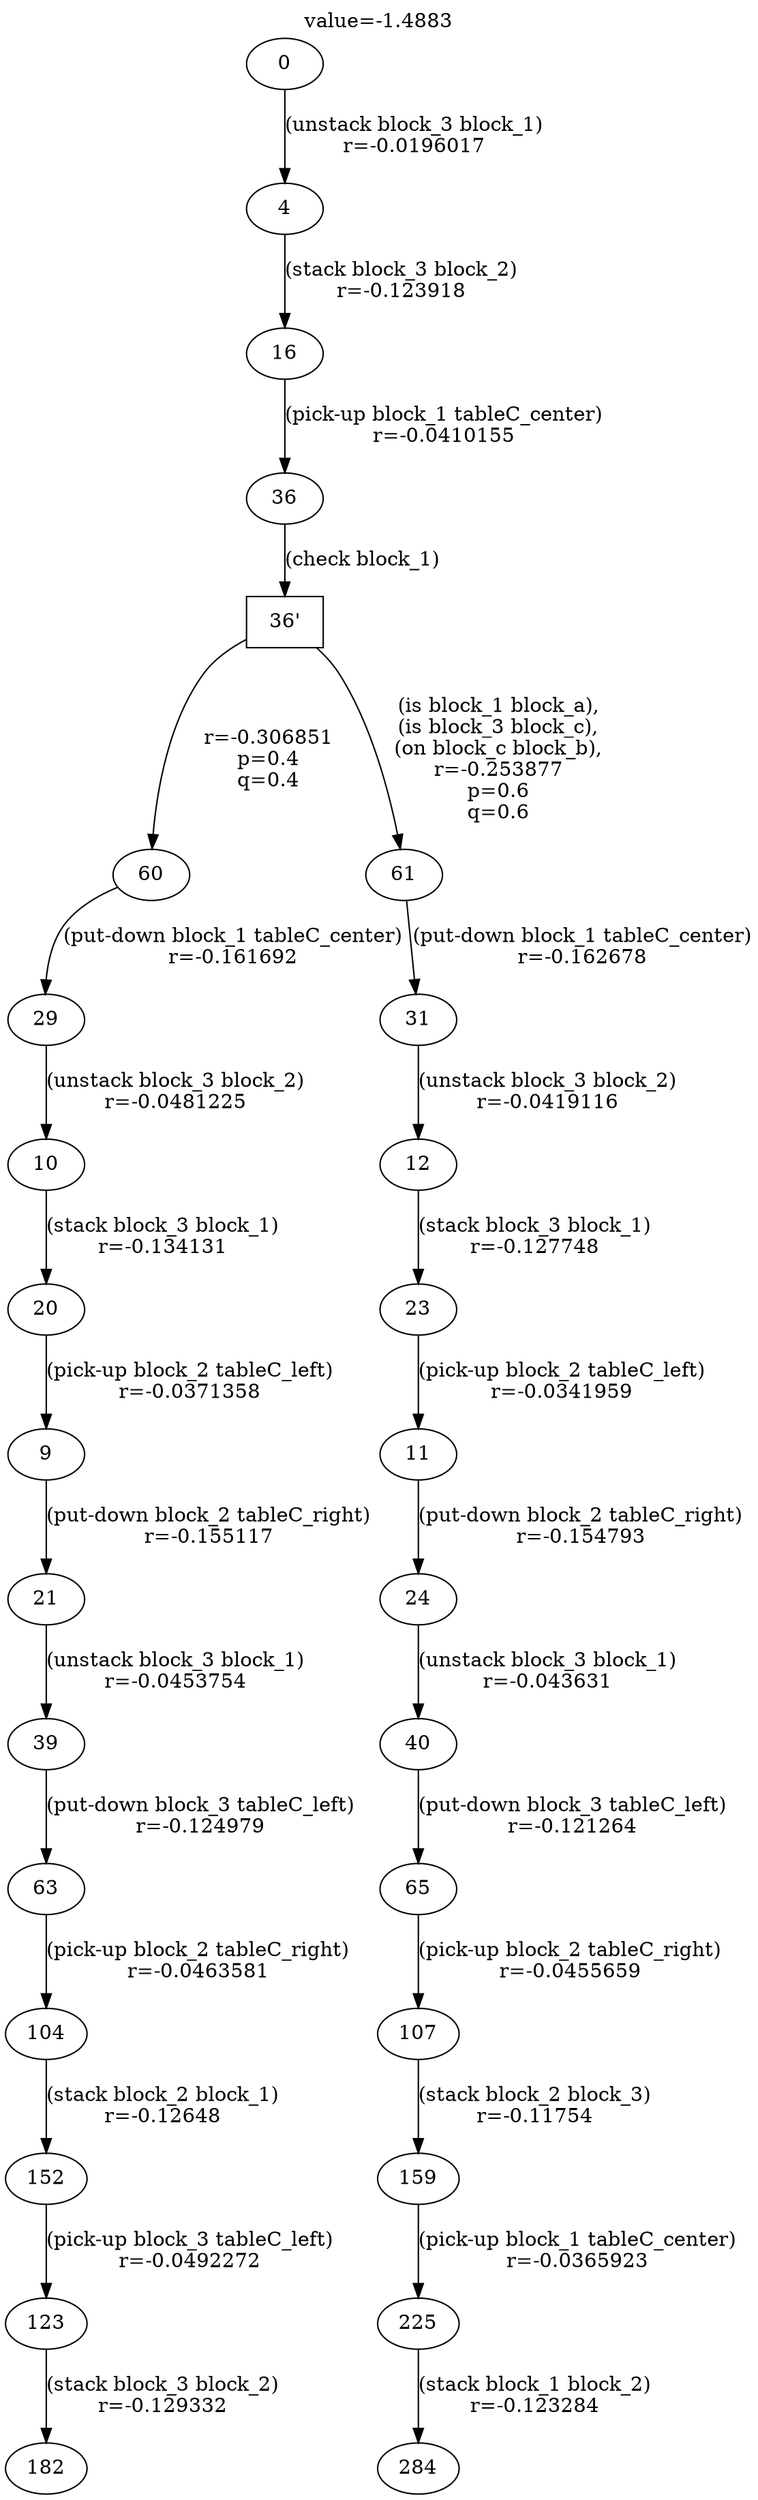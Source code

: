 digraph g{
label="value=-1.4883"
labelloc=top
0->4 [ label="(unstack block_3 block_1)
r=-0.0196017" ];
4->16 [ label="(stack block_3 block_2)
r=-0.123918" ];
16->36 [ label="(pick-up block_1 tableC_center)
r=-0.0410155" ];
"36'" [ shape=box ] ;
36->"36'" [ label="(check block_1)" ];
"36'"->60 [ label="
r=-0.306851
p=0.4
q=0.4" ];
60->29 [ label="(put-down block_1 tableC_center)
r=-0.161692" ];
29->10 [ label="(unstack block_3 block_2)
r=-0.0481225" ];
10->20 [ label="(stack block_3 block_1)
r=-0.134131" ];
20->9 [ label="(pick-up block_2 tableC_left)
r=-0.0371358" ];
9->21 [ label="(put-down block_2 tableC_right)
r=-0.155117" ];
21->39 [ label="(unstack block_3 block_1)
r=-0.0453754" ];
39->63 [ label="(put-down block_3 tableC_left)
r=-0.124979" ];
63->104 [ label="(pick-up block_2 tableC_right)
r=-0.0463581" ];
104->152 [ label="(stack block_2 block_1)
r=-0.12648" ];
152->123 [ label="(pick-up block_3 tableC_left)
r=-0.0492272" ];
123->182 [ label="(stack block_3 block_2)
r=-0.129332" ];
"36'"->61 [ label="
(is block_1 block_a),
(is block_3 block_c),
(on block_c block_b),
r=-0.253877
p=0.6
q=0.6" ];
61->31 [ label="(put-down block_1 tableC_center)
r=-0.162678" ];
31->12 [ label="(unstack block_3 block_2)
r=-0.0419116" ];
12->23 [ label="(stack block_3 block_1)
r=-0.127748" ];
23->11 [ label="(pick-up block_2 tableC_left)
r=-0.0341959" ];
11->24 [ label="(put-down block_2 tableC_right)
r=-0.154793" ];
24->40 [ label="(unstack block_3 block_1)
r=-0.043631" ];
40->65 [ label="(put-down block_3 tableC_left)
r=-0.121264" ];
65->107 [ label="(pick-up block_2 tableC_right)
r=-0.0455659" ];
107->159 [ label="(stack block_2 block_3)
r=-0.11754" ];
159->225 [ label="(pick-up block_1 tableC_center)
r=-0.0365923" ];
225->284 [ label="(stack block_1 block_2)
r=-0.123284" ];
}
